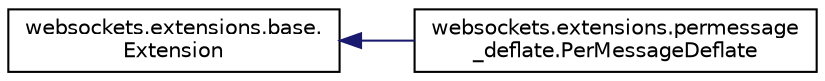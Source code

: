 digraph "Graphical Class Hierarchy"
{
 // LATEX_PDF_SIZE
  edge [fontname="Helvetica",fontsize="10",labelfontname="Helvetica",labelfontsize="10"];
  node [fontname="Helvetica",fontsize="10",shape=record];
  rankdir="LR";
  Node0 [label="websockets.extensions.base.\lExtension",height=0.2,width=0.4,color="black", fillcolor="white", style="filled",URL="$classwebsockets_1_1extensions_1_1base_1_1Extension.html",tooltip=" "];
  Node0 -> Node1 [dir="back",color="midnightblue",fontsize="10",style="solid",fontname="Helvetica"];
  Node1 [label="websockets.extensions.permessage\l_deflate.PerMessageDeflate",height=0.2,width=0.4,color="black", fillcolor="white", style="filled",URL="$classwebsockets_1_1extensions_1_1permessage__deflate_1_1PerMessageDeflate.html",tooltip=" "];
}
